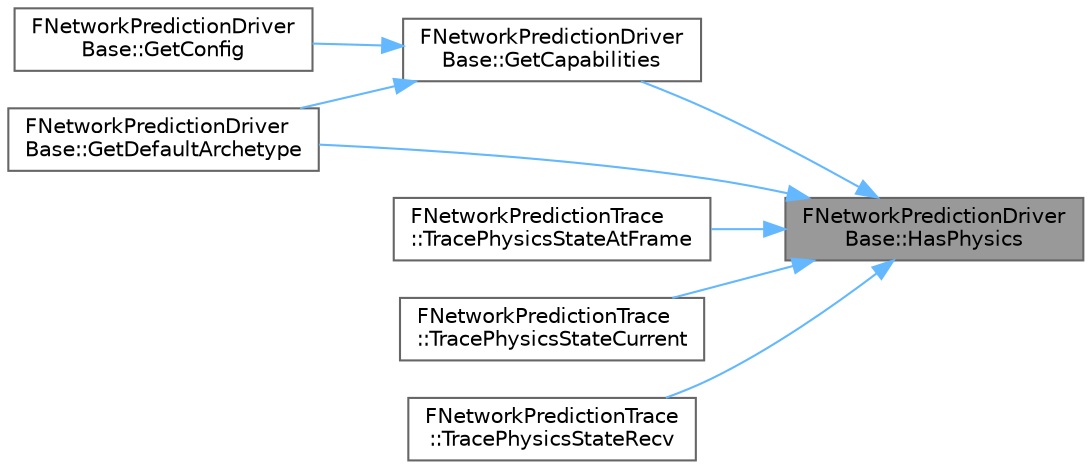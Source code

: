 digraph "FNetworkPredictionDriverBase::HasPhysics"
{
 // INTERACTIVE_SVG=YES
 // LATEX_PDF_SIZE
  bgcolor="transparent";
  edge [fontname=Helvetica,fontsize=10,labelfontname=Helvetica,labelfontsize=10];
  node [fontname=Helvetica,fontsize=10,shape=box,height=0.2,width=0.4];
  rankdir="RL";
  Node1 [id="Node000001",label="FNetworkPredictionDriver\lBase::HasPhysics",height=0.2,width=0.4,color="gray40", fillcolor="grey60", style="filled", fontcolor="black",tooltip=" "];
  Node1 -> Node2 [id="edge1_Node000001_Node000002",dir="back",color="steelblue1",style="solid",tooltip=" "];
  Node2 [id="Node000002",label="FNetworkPredictionDriver\lBase::GetCapabilities",height=0.2,width=0.4,color="grey40", fillcolor="white", style="filled",URL="$d9/d6a/structFNetworkPredictionDriverBase.html#a2f3667096ca9ebc6d3b4df9bcfa60f53",tooltip=" "];
  Node2 -> Node3 [id="edge2_Node000002_Node000003",dir="back",color="steelblue1",style="solid",tooltip=" "];
  Node3 [id="Node000003",label="FNetworkPredictionDriver\lBase::GetConfig",height=0.2,width=0.4,color="grey40", fillcolor="white", style="filled",URL="$d9/d6a/structFNetworkPredictionDriverBase.html#a4425967404dfc64fc8e2e07056c18622",tooltip=" "];
  Node2 -> Node4 [id="edge3_Node000002_Node000004",dir="back",color="steelblue1",style="solid",tooltip=" "];
  Node4 [id="Node000004",label="FNetworkPredictionDriver\lBase::GetDefaultArchetype",height=0.2,width=0.4,color="grey40", fillcolor="white", style="filled",URL="$d9/d6a/structFNetworkPredictionDriverBase.html#a1589639eac7a84320e989882fb4424ae",tooltip=" "];
  Node1 -> Node4 [id="edge4_Node000001_Node000004",dir="back",color="steelblue1",style="solid",tooltip=" "];
  Node1 -> Node5 [id="edge5_Node000001_Node000005",dir="back",color="steelblue1",style="solid",tooltip=" "];
  Node5 [id="Node000005",label="FNetworkPredictionTrace\l::TracePhysicsStateAtFrame",height=0.2,width=0.4,color="grey40", fillcolor="white", style="filled",URL="$dd/dad/classFNetworkPredictionTrace.html#a63ba83ffe6e7812a5e9f1368ed271892",tooltip=" "];
  Node1 -> Node6 [id="edge6_Node000001_Node000006",dir="back",color="steelblue1",style="solid",tooltip=" "];
  Node6 [id="Node000006",label="FNetworkPredictionTrace\l::TracePhysicsStateCurrent",height=0.2,width=0.4,color="grey40", fillcolor="white", style="filled",URL="$dd/dad/classFNetworkPredictionTrace.html#a4c72a58ce16fe605a54283eb54a905b8",tooltip=" "];
  Node1 -> Node7 [id="edge7_Node000001_Node000007",dir="back",color="steelblue1",style="solid",tooltip=" "];
  Node7 [id="Node000007",label="FNetworkPredictionTrace\l::TracePhysicsStateRecv",height=0.2,width=0.4,color="grey40", fillcolor="white", style="filled",URL="$dd/dad/classFNetworkPredictionTrace.html#a2f0538051bc85cfbfeff31e5aad11fc2",tooltip=" "];
}
